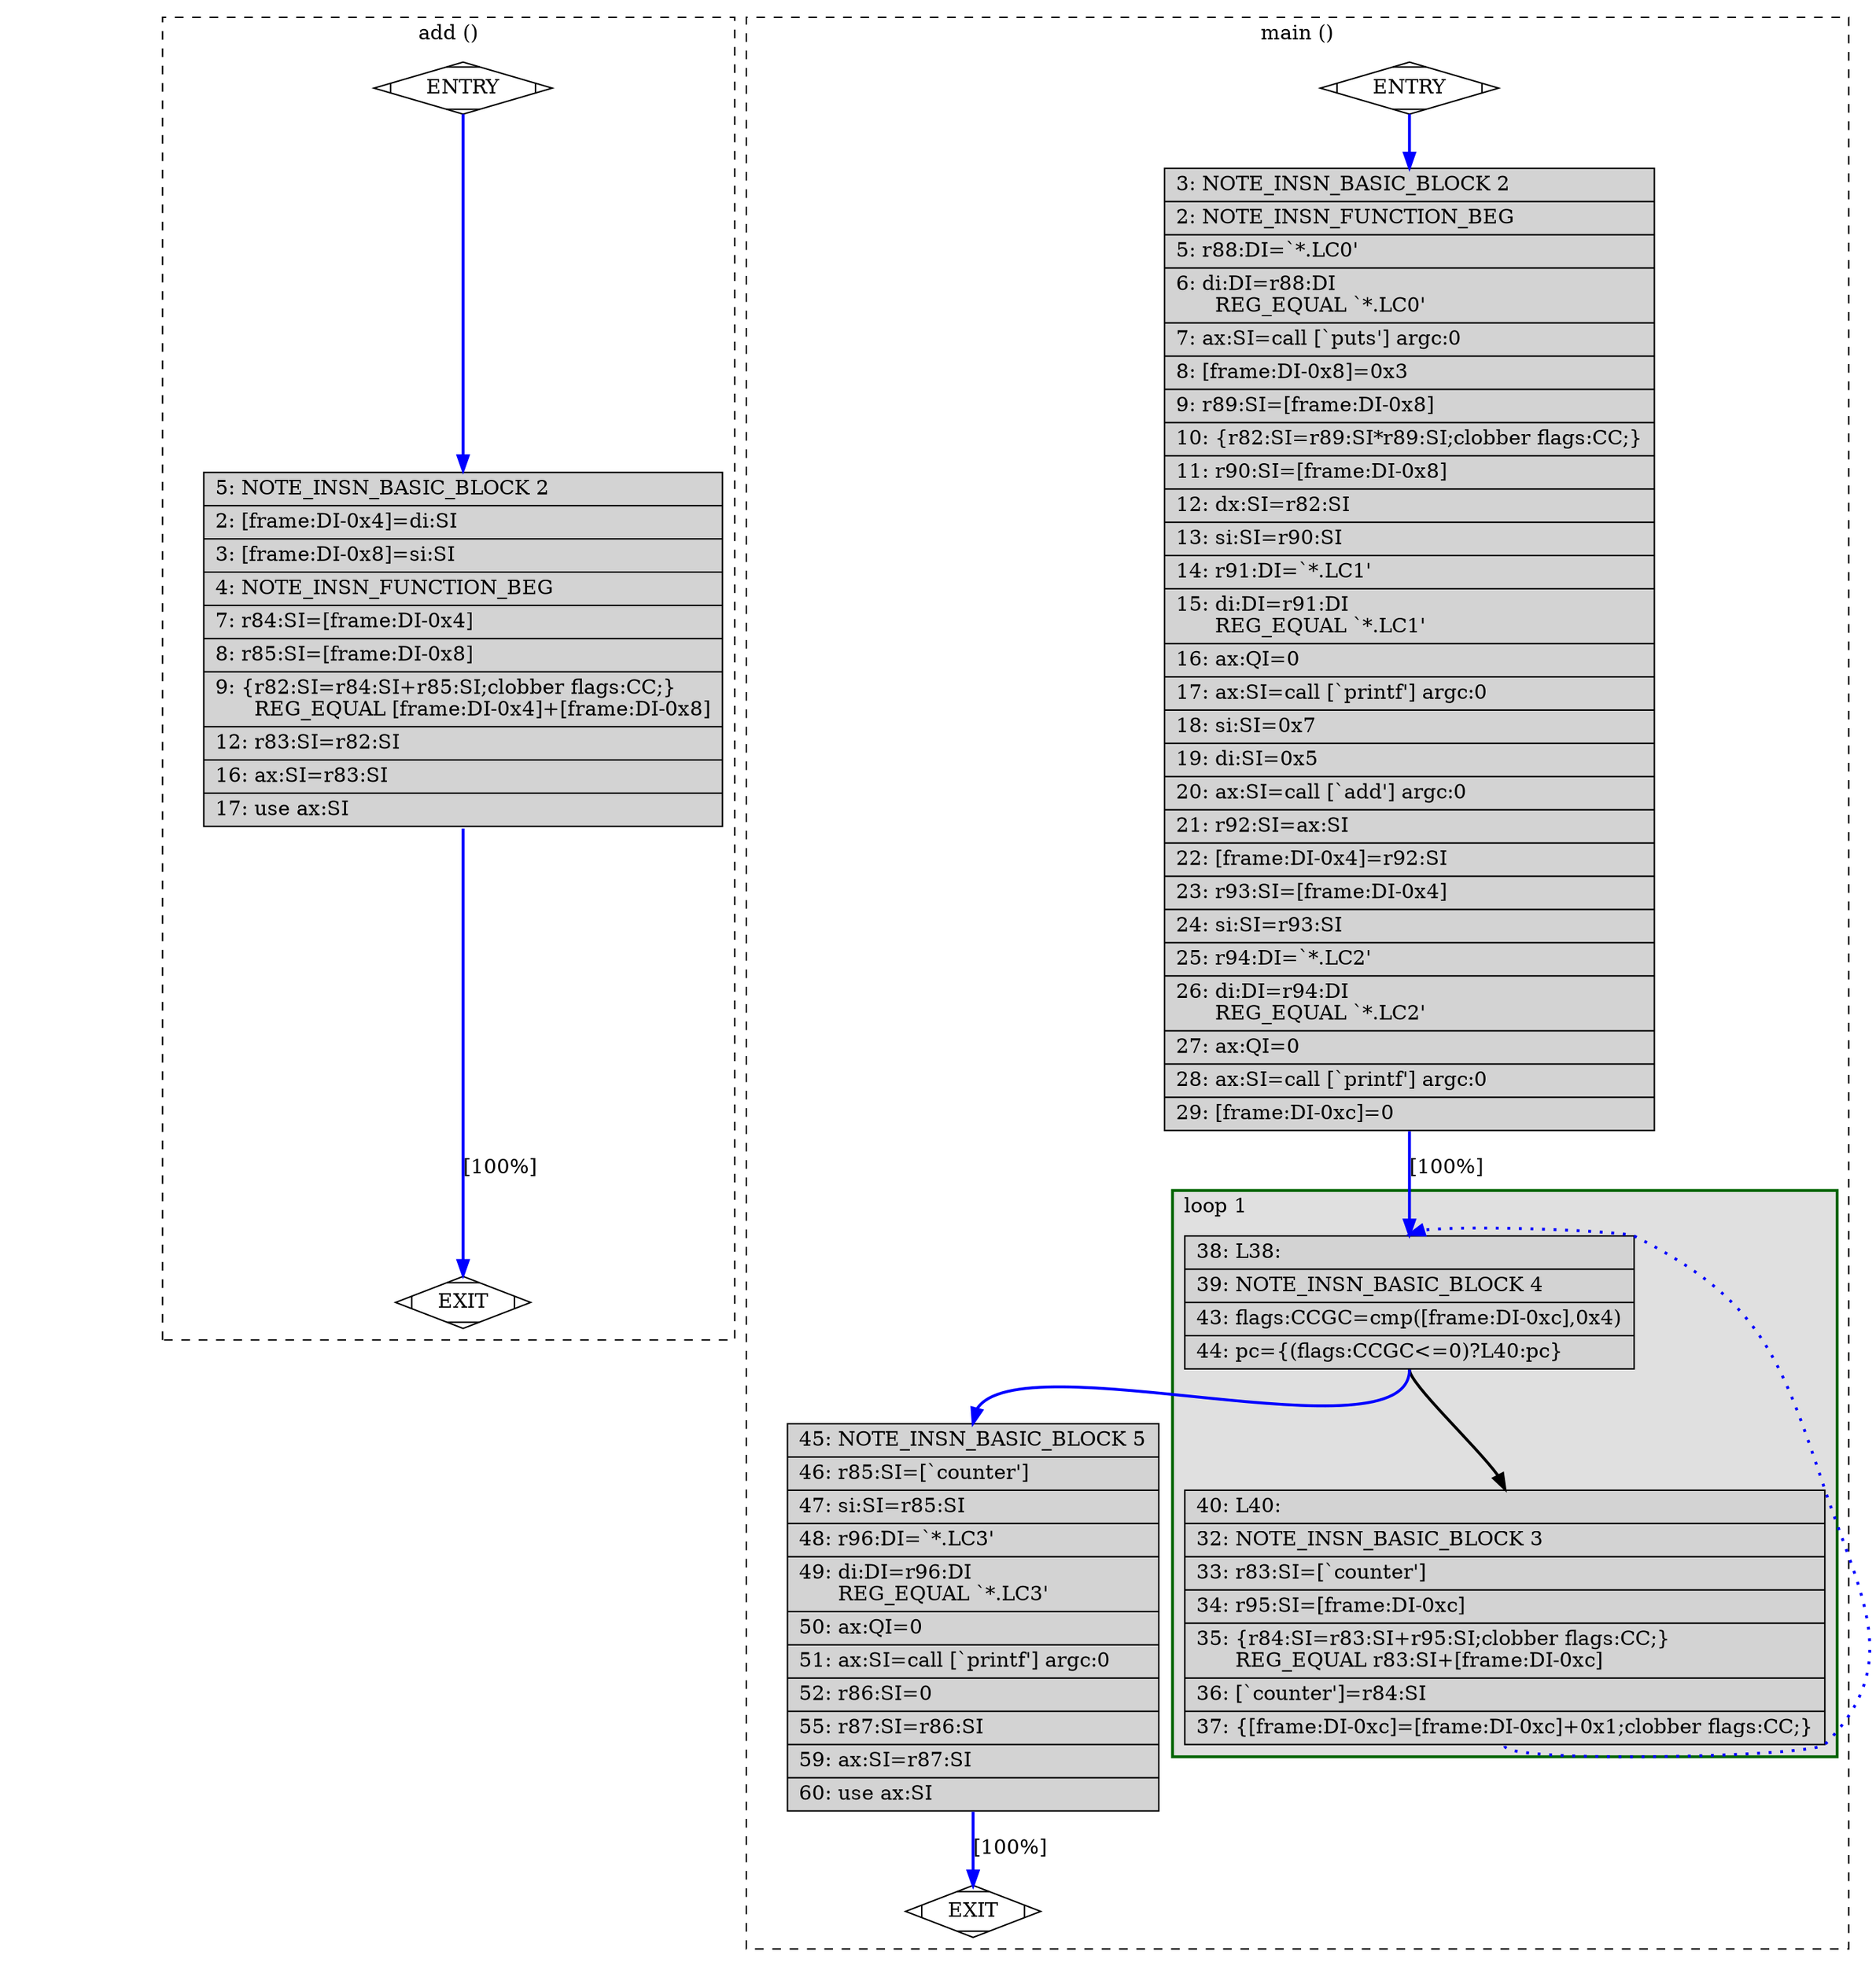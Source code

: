 digraph "test1.c.260r.reginfo" {
overlap=false;
subgraph "cluster_add" {
	style="dashed";
	color="black";
	label="add ()";
	fn_0_basic_block_0 [shape=Mdiamond,style=filled,fillcolor=white,label="ENTRY"];

	fn_0_basic_block_1 [shape=Mdiamond,style=filled,fillcolor=white,label="EXIT"];

	fn_0_basic_block_2 [shape=record,style=filled,fillcolor=lightgrey,label="{\ \ \ \ 5:\ NOTE_INSN_BASIC_BLOCK\ 2\l\
|\ \ \ \ 2:\ [frame:DI-0x4]=di:SI\l\
|\ \ \ \ 3:\ [frame:DI-0x8]=si:SI\l\
|\ \ \ \ 4:\ NOTE_INSN_FUNCTION_BEG\l\
|\ \ \ \ 7:\ r84:SI=[frame:DI-0x4]\l\
|\ \ \ \ 8:\ r85:SI=[frame:DI-0x8]\l\
|\ \ \ \ 9:\ \{r82:SI=r84:SI+r85:SI;clobber\ flags:CC;\}\l\
\ \ \ \ \ \ REG_EQUAL\ [frame:DI-0x4]+[frame:DI-0x8]\l\
|\ \ \ 12:\ r83:SI=r82:SI\l\
|\ \ \ 16:\ ax:SI=r83:SI\l\
|\ \ \ 17:\ use\ ax:SI\l\
}"];

	fn_0_basic_block_0:s -> fn_0_basic_block_2:n [style="solid,bold",color=blue,weight=100,constraint=true];
	fn_0_basic_block_2:s -> fn_0_basic_block_1:n [style="solid,bold",color=blue,weight=100,constraint=true,label="[100%]"];
	fn_0_basic_block_0:s -> fn_0_basic_block_1:n [style="invis",constraint=true];
}
subgraph "cluster_main" {
	style="dashed";
	color="black";
	label="main ()";
	subgraph cluster_1_1 {
	style="filled";
	color="darkgreen";
	fillcolor="grey88";
	label="loop 1";
	labeljust=l;
	penwidth=2;
	fn_1_basic_block_4 [shape=record,style=filled,fillcolor=lightgrey,label="{\ \ \ 38:\ L38:\l\
|\ \ \ 39:\ NOTE_INSN_BASIC_BLOCK\ 4\l\
|\ \ \ 43:\ flags:CCGC=cmp([frame:DI-0xc],0x4)\l\
|\ \ \ 44:\ pc=\{(flags:CCGC\<=0)?L40:pc\}\l\
}"];

	fn_1_basic_block_3 [shape=record,style=filled,fillcolor=lightgrey,label="{\ \ \ 40:\ L40:\l\
|\ \ \ 32:\ NOTE_INSN_BASIC_BLOCK\ 3\l\
|\ \ \ 33:\ r83:SI=[`counter']\l\
|\ \ \ 34:\ r95:SI=[frame:DI-0xc]\l\
|\ \ \ 35:\ \{r84:SI=r83:SI+r95:SI;clobber\ flags:CC;\}\l\
\ \ \ \ \ \ REG_EQUAL\ r83:SI+[frame:DI-0xc]\l\
|\ \ \ 36:\ [`counter']=r84:SI\l\
|\ \ \ 37:\ \{[frame:DI-0xc]=[frame:DI-0xc]+0x1;clobber\ flags:CC;\}\l\
}"];

	}
	fn_1_basic_block_0 [shape=Mdiamond,style=filled,fillcolor=white,label="ENTRY"];

	fn_1_basic_block_1 [shape=Mdiamond,style=filled,fillcolor=white,label="EXIT"];

	fn_1_basic_block_2 [shape=record,style=filled,fillcolor=lightgrey,label="{\ \ \ \ 3:\ NOTE_INSN_BASIC_BLOCK\ 2\l\
|\ \ \ \ 2:\ NOTE_INSN_FUNCTION_BEG\l\
|\ \ \ \ 5:\ r88:DI=`*.LC0'\l\
|\ \ \ \ 6:\ di:DI=r88:DI\l\
\ \ \ \ \ \ REG_EQUAL\ `*.LC0'\l\
|\ \ \ \ 7:\ ax:SI=call\ [`puts']\ argc:0\l\
|\ \ \ \ 8:\ [frame:DI-0x8]=0x3\l\
|\ \ \ \ 9:\ r89:SI=[frame:DI-0x8]\l\
|\ \ \ 10:\ \{r82:SI=r89:SI*r89:SI;clobber\ flags:CC;\}\l\
|\ \ \ 11:\ r90:SI=[frame:DI-0x8]\l\
|\ \ \ 12:\ dx:SI=r82:SI\l\
|\ \ \ 13:\ si:SI=r90:SI\l\
|\ \ \ 14:\ r91:DI=`*.LC1'\l\
|\ \ \ 15:\ di:DI=r91:DI\l\
\ \ \ \ \ \ REG_EQUAL\ `*.LC1'\l\
|\ \ \ 16:\ ax:QI=0\l\
|\ \ \ 17:\ ax:SI=call\ [`printf']\ argc:0\l\
|\ \ \ 18:\ si:SI=0x7\l\
|\ \ \ 19:\ di:SI=0x5\l\
|\ \ \ 20:\ ax:SI=call\ [`add']\ argc:0\l\
|\ \ \ 21:\ r92:SI=ax:SI\l\
|\ \ \ 22:\ [frame:DI-0x4]=r92:SI\l\
|\ \ \ 23:\ r93:SI=[frame:DI-0x4]\l\
|\ \ \ 24:\ si:SI=r93:SI\l\
|\ \ \ 25:\ r94:DI=`*.LC2'\l\
|\ \ \ 26:\ di:DI=r94:DI\l\
\ \ \ \ \ \ REG_EQUAL\ `*.LC2'\l\
|\ \ \ 27:\ ax:QI=0\l\
|\ \ \ 28:\ ax:SI=call\ [`printf']\ argc:0\l\
|\ \ \ 29:\ [frame:DI-0xc]=0\l\
}"];

	fn_1_basic_block_5 [shape=record,style=filled,fillcolor=lightgrey,label="{\ \ \ 45:\ NOTE_INSN_BASIC_BLOCK\ 5\l\
|\ \ \ 46:\ r85:SI=[`counter']\l\
|\ \ \ 47:\ si:SI=r85:SI\l\
|\ \ \ 48:\ r96:DI=`*.LC3'\l\
|\ \ \ 49:\ di:DI=r96:DI\l\
\ \ \ \ \ \ REG_EQUAL\ `*.LC3'\l\
|\ \ \ 50:\ ax:QI=0\l\
|\ \ \ 51:\ ax:SI=call\ [`printf']\ argc:0\l\
|\ \ \ 52:\ r86:SI=0\l\
|\ \ \ 55:\ r87:SI=r86:SI\l\
|\ \ \ 59:\ ax:SI=r87:SI\l\
|\ \ \ 60:\ use\ ax:SI\l\
}"];

	fn_1_basic_block_0:s -> fn_1_basic_block_2:n [style="solid,bold",color=blue,weight=100,constraint=true];
	fn_1_basic_block_2:s -> fn_1_basic_block_4:n [style="solid,bold",color=blue,weight=100,constraint=true,label="[100%]"];
	fn_1_basic_block_3:s -> fn_1_basic_block_4:n [style="dotted,bold",color=blue,weight=10,constraint=false];
	fn_1_basic_block_4:s -> fn_1_basic_block_3:n [style="solid,bold",color=black,weight=10,constraint=true];
	fn_1_basic_block_4:s -> fn_1_basic_block_5:n [style="solid,bold",color=blue,weight=100,constraint=true];
	fn_1_basic_block_5:s -> fn_1_basic_block_1:n [style="solid,bold",color=blue,weight=100,constraint=true,label="[100%]"];
	fn_1_basic_block_0:s -> fn_1_basic_block_1:n [style="invis",constraint=true];
}
}
